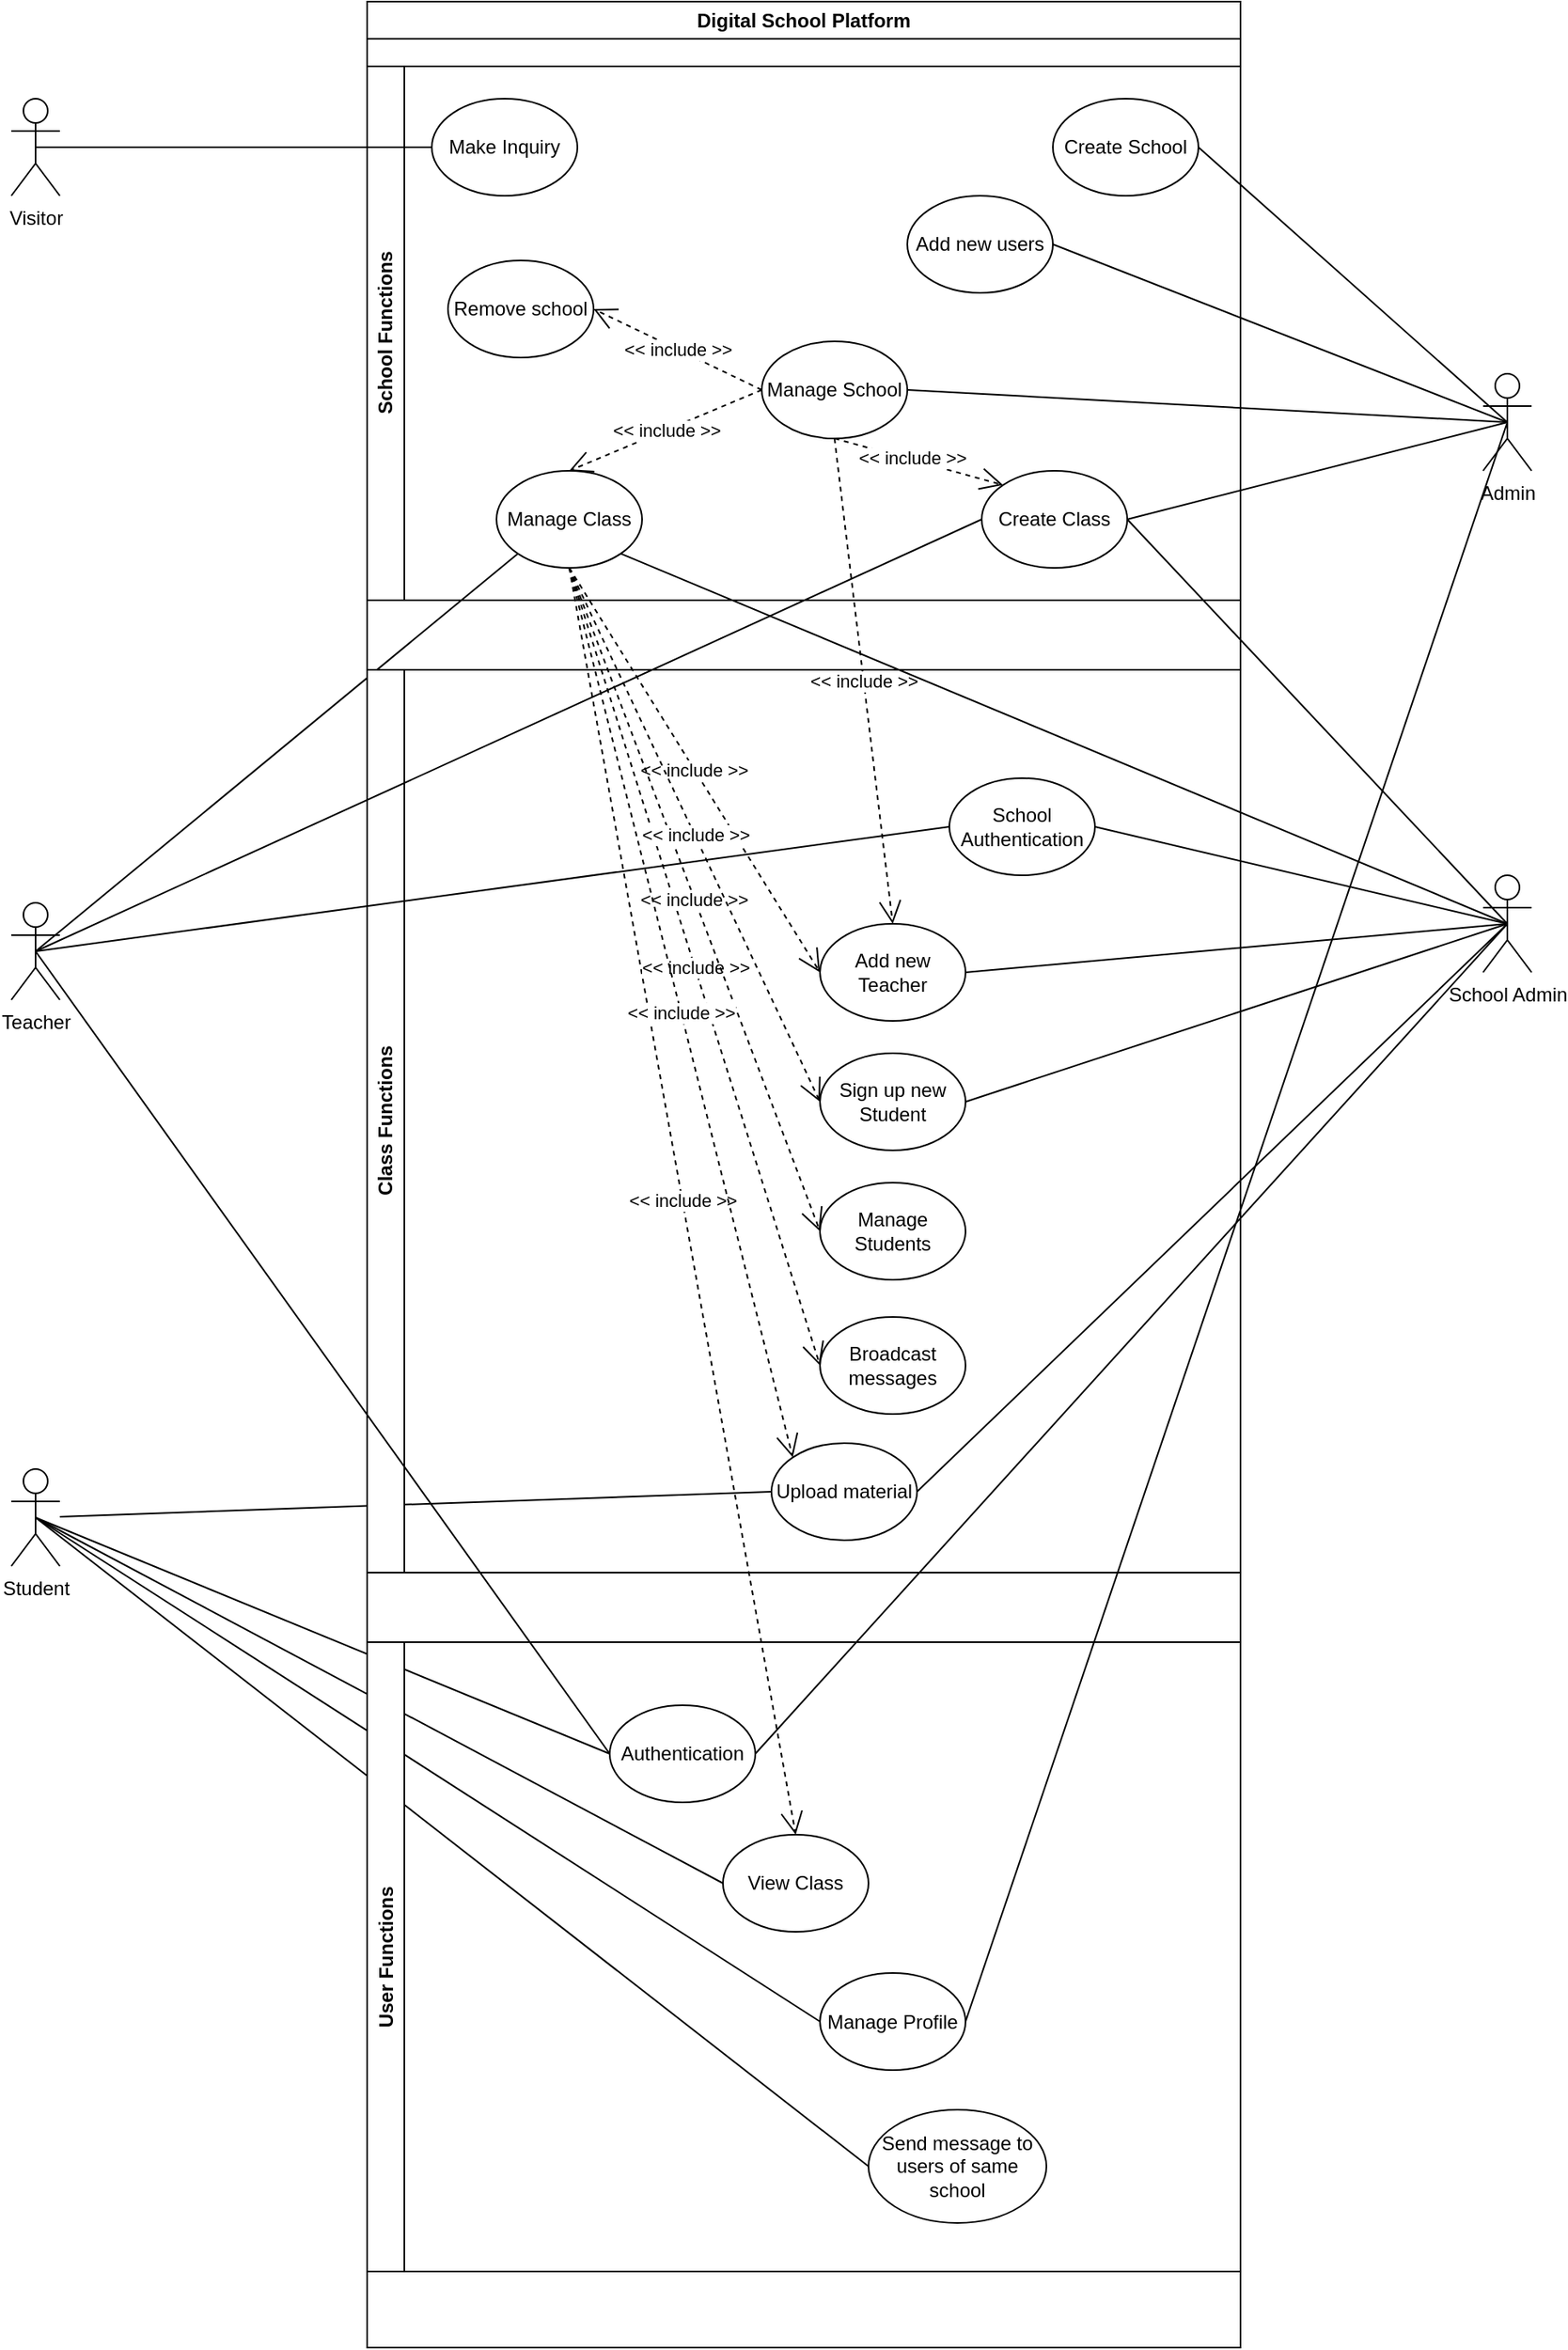 <mxfile version="22.1.7" type="github" pages="2">
  <diagram name="Level 1" id="56z3e2i1u05PQJuNnGye">
    <mxGraphModel dx="1696" dy="819" grid="1" gridSize="10" guides="1" tooltips="1" connect="1" arrows="1" fold="1" page="1" pageScale="1" pageWidth="827" pageHeight="1169" math="0" shadow="0">
      <root>
        <mxCell id="0" />
        <mxCell id="1" parent="0" />
        <mxCell id="XKTfuCK65he9GiqITnCT-13" value="" style="endArrow=none;html=1;rounded=0;exitX=0;exitY=1;exitDx=0;exitDy=0;entryX=0.5;entryY=0.5;entryDx=0;entryDy=0;entryPerimeter=0;fontStyle=1;" parent="1" source="XKTfuCK65he9GiqITnCT-9" target="_0icodKQgSt8zocZG-0z-7" edge="1">
          <mxGeometry width="50" height="50" relative="1" as="geometry">
            <mxPoint x="190" y="440" as="sourcePoint" />
            <mxPoint x="-455" y="463" as="targetPoint" />
          </mxGeometry>
        </mxCell>
        <mxCell id="uuZffBunbKt74AH5PHFx-19" value="" style="endArrow=none;html=1;rounded=0;exitX=0;exitY=0.5;exitDx=0;exitDy=0;" parent="1" source="_0icodKQgSt8zocZG-0z-39" target="uuZffBunbKt74AH5PHFx-5" edge="1">
          <mxGeometry width="50" height="50" relative="1" as="geometry">
            <mxPoint x="320" y="580" as="sourcePoint" />
            <mxPoint x="-300" y="1230" as="targetPoint" />
          </mxGeometry>
        </mxCell>
        <mxCell id="uuZffBunbKt74AH5PHFx-14" value="" style="endArrow=none;html=1;rounded=0;exitX=0;exitY=0.5;exitDx=0;exitDy=0;entryX=0.5;entryY=0.5;entryDx=0;entryDy=0;entryPerimeter=0;fontStyle=1" parent="1" source="_0icodKQgSt8zocZG-0z-4" target="uuZffBunbKt74AH5PHFx-5" edge="1">
          <mxGeometry width="50" height="50" relative="1" as="geometry">
            <mxPoint x="330" y="500" as="sourcePoint" />
            <mxPoint x="65" y="200" as="targetPoint" />
          </mxGeometry>
        </mxCell>
        <mxCell id="uuZffBunbKt74AH5PHFx-13" value="" style="endArrow=none;html=1;rounded=0;exitX=0;exitY=0.5;exitDx=0;exitDy=0;entryX=0.5;entryY=0.5;entryDx=0;entryDy=0;entryPerimeter=0;" parent="1" source="_0icodKQgSt8zocZG-0z-2" target="uuZffBunbKt74AH5PHFx-5" edge="1">
          <mxGeometry width="50" height="50" relative="1" as="geometry">
            <mxPoint x="320" y="490" as="sourcePoint" />
            <mxPoint x="90" y="180" as="targetPoint" />
          </mxGeometry>
        </mxCell>
        <mxCell id="uuZffBunbKt74AH5PHFx-12" value="" style="endArrow=none;html=1;rounded=0;exitX=0;exitY=0.5;exitDx=0;exitDy=0;entryX=0.5;entryY=0.5;entryDx=0;entryDy=0;entryPerimeter=0;" parent="1" source="_0icodKQgSt8zocZG-0z-3" target="uuZffBunbKt74AH5PHFx-5" edge="1">
          <mxGeometry width="50" height="50" relative="1" as="geometry">
            <mxPoint x="310" y="965" as="sourcePoint" />
            <mxPoint x="55" y="610" as="targetPoint" />
          </mxGeometry>
        </mxCell>
        <mxCell id="_0icodKQgSt8zocZG-0z-6" value="Admin" style="shape=umlActor;verticalLabelPosition=bottom;verticalAlign=top;html=1;outlineConnect=0;" parent="1" vertex="1">
          <mxGeometry x="590" y="300" width="30" height="60" as="geometry" />
        </mxCell>
        <mxCell id="_0icodKQgSt8zocZG-0z-7" value="Teacher" style="shape=umlActor;verticalLabelPosition=bottom;verticalAlign=top;html=1;outlineConnect=0;" parent="1" vertex="1">
          <mxGeometry x="-320" y="627" width="30" height="60" as="geometry" />
        </mxCell>
        <mxCell id="_0icodKQgSt8zocZG-0z-20" value="" style="endArrow=none;html=1;rounded=0;entryX=1;entryY=0.5;entryDx=0;entryDy=0;exitX=0.5;exitY=0.5;exitDx=0;exitDy=0;exitPerimeter=0;" parent="1" source="XKTfuCK65he9GiqITnCT-1" target="_0icodKQgSt8zocZG-0z-1" edge="1">
          <mxGeometry width="50" height="50" relative="1" as="geometry">
            <mxPoint x="190" y="340" as="sourcePoint" />
            <mxPoint x="240" y="290" as="targetPoint" />
          </mxGeometry>
        </mxCell>
        <mxCell id="_0icodKQgSt8zocZG-0z-22" value="" style="endArrow=none;html=1;rounded=0;exitX=0.5;exitY=0.5;exitDx=0;exitDy=0;exitPerimeter=0;entryX=1;entryY=0.5;entryDx=0;entryDy=0;" parent="1" source="_0icodKQgSt8zocZG-0z-6" target="_0icodKQgSt8zocZG-0z-3" edge="1">
          <mxGeometry width="50" height="50" relative="1" as="geometry">
            <mxPoint x="135" y="330" as="sourcePoint" />
            <mxPoint x="390" y="480" as="targetPoint" />
          </mxGeometry>
        </mxCell>
        <mxCell id="_0icodKQgSt8zocZG-0z-50" value="" style="endArrow=none;html=1;rounded=0;exitX=0.5;exitY=0.5;exitDx=0;exitDy=0;exitPerimeter=0;entryX=1;entryY=0.5;entryDx=0;entryDy=0;" parent="1" source="XKTfuCK65he9GiqITnCT-1" target="_0icodKQgSt8zocZG-0z-49" edge="1">
          <mxGeometry width="50" height="50" relative="1" as="geometry">
            <mxPoint x="75" y="320" as="sourcePoint" />
            <mxPoint x="320" y="320" as="targetPoint" />
          </mxGeometry>
        </mxCell>
        <mxCell id="_0icodKQgSt8zocZG-0z-52" value="" style="endArrow=none;html=1;rounded=0;exitX=0.5;exitY=0.5;exitDx=0;exitDy=0;exitPerimeter=0;entryX=1;entryY=0.5;entryDx=0;entryDy=0;" parent="1" source="_0icodKQgSt8zocZG-0z-6" target="_0icodKQgSt8zocZG-0z-51" edge="1">
          <mxGeometry width="50" height="50" relative="1" as="geometry">
            <mxPoint x="75" y="320" as="sourcePoint" />
            <mxPoint x="320" y="160" as="targetPoint" />
          </mxGeometry>
        </mxCell>
        <mxCell id="_0icodKQgSt8zocZG-0z-66" value="" style="endArrow=none;html=1;rounded=0;exitX=0;exitY=0.5;exitDx=0;exitDy=0;entryX=0.5;entryY=0.5;entryDx=0;entryDy=0;entryPerimeter=0;" parent="1" source="_0icodKQgSt8zocZG-0z-60" target="uuZffBunbKt74AH5PHFx-5" edge="1">
          <mxGeometry width="50" height="50" relative="1" as="geometry">
            <mxPoint x="410" y="800" as="sourcePoint" />
            <mxPoint x="-60" y="580" as="targetPoint" />
          </mxGeometry>
        </mxCell>
        <mxCell id="uuZffBunbKt74AH5PHFx-1" value="Digital School Platform" style="swimlane;whiteSpace=wrap;html=1;" parent="1" vertex="1">
          <mxGeometry x="-100" y="70" width="540" height="1450" as="geometry" />
        </mxCell>
        <mxCell id="XKTfuCK65he9GiqITnCT-14" value="School Functions" style="swimlane;horizontal=0;whiteSpace=wrap;html=1;startSize=23;" parent="uuZffBunbKt74AH5PHFx-1" vertex="1">
          <mxGeometry y="40" width="540" height="330" as="geometry" />
        </mxCell>
        <mxCell id="_0icodKQgSt8zocZG-0z-51" value="Create School" style="ellipse;whiteSpace=wrap;html=1;" parent="XKTfuCK65he9GiqITnCT-14" vertex="1">
          <mxGeometry x="424" y="20" width="90" height="60" as="geometry" />
        </mxCell>
        <mxCell id="XKTfuCK65he9GiqITnCT-2" value="Manage School" style="ellipse;whiteSpace=wrap;html=1;" parent="XKTfuCK65he9GiqITnCT-14" vertex="1">
          <mxGeometry x="244" y="170" width="90" height="60" as="geometry" />
        </mxCell>
        <mxCell id="XKTfuCK65he9GiqITnCT-20" value="Add new users" style="ellipse;whiteSpace=wrap;html=1;" parent="XKTfuCK65he9GiqITnCT-14" vertex="1">
          <mxGeometry x="334" y="80" width="90" height="60" as="geometry" />
        </mxCell>
        <mxCell id="XKTfuCK65he9GiqITnCT-39" value="Remove school" style="ellipse;whiteSpace=wrap;html=1;" parent="XKTfuCK65he9GiqITnCT-14" vertex="1">
          <mxGeometry x="50" y="120" width="90" height="60" as="geometry" />
        </mxCell>
        <mxCell id="XKTfuCK65he9GiqITnCT-40" value="&amp;lt;&amp;lt; include &amp;gt;&amp;gt;" style="endArrow=open;endSize=12;dashed=1;html=1;rounded=0;entryX=1;entryY=0.5;entryDx=0;entryDy=0;exitX=0;exitY=0.5;exitDx=0;exitDy=0;" parent="XKTfuCK65he9GiqITnCT-14" source="XKTfuCK65he9GiqITnCT-2" target="XKTfuCK65he9GiqITnCT-39" edge="1">
          <mxGeometry width="160" relative="1" as="geometry">
            <mxPoint x="275" y="250" as="sourcePoint" />
            <mxPoint x="367" y="656" as="targetPoint" />
          </mxGeometry>
        </mxCell>
        <mxCell id="_0icodKQgSt8zocZG-0z-24" value="Make Inquiry" style="ellipse;whiteSpace=wrap;html=1;" parent="XKTfuCK65he9GiqITnCT-14" vertex="1">
          <mxGeometry x="40" y="20" width="90" height="60" as="geometry" />
        </mxCell>
        <mxCell id="XKTfuCK65he9GiqITnCT-9" value="Manage Class" style="ellipse;whiteSpace=wrap;html=1;" parent="XKTfuCK65he9GiqITnCT-14" vertex="1">
          <mxGeometry x="80" y="250" width="90" height="60" as="geometry" />
        </mxCell>
        <mxCell id="XKTfuCK65he9GiqITnCT-32" value="&amp;lt;&amp;lt; include &amp;gt;&amp;gt;" style="endArrow=open;endSize=12;dashed=1;html=1;rounded=0;exitX=0;exitY=0.5;exitDx=0;exitDy=0;entryX=0.5;entryY=0;entryDx=0;entryDy=0;" parent="XKTfuCK65he9GiqITnCT-14" source="XKTfuCK65he9GiqITnCT-2" target="XKTfuCK65he9GiqITnCT-9" edge="1">
          <mxGeometry width="160" relative="1" as="geometry">
            <mxPoint x="450" y="210" as="sourcePoint" />
            <mxPoint x="187" y="579" as="targetPoint" />
          </mxGeometry>
        </mxCell>
        <mxCell id="_0icodKQgSt8zocZG-0z-45" value="Create Class" style="ellipse;whiteSpace=wrap;html=1;" parent="XKTfuCK65he9GiqITnCT-14" vertex="1">
          <mxGeometry x="380" y="250" width="90" height="60" as="geometry" />
        </mxCell>
        <mxCell id="XKTfuCK65he9GiqITnCT-31" value="&amp;lt;&amp;lt; include &amp;gt;&amp;gt;" style="endArrow=open;endSize=12;dashed=1;html=1;rounded=0;exitX=0.5;exitY=1;exitDx=0;exitDy=0;entryX=0;entryY=0;entryDx=0;entryDy=0;" parent="XKTfuCK65he9GiqITnCT-14" source="XKTfuCK65he9GiqITnCT-2" target="_0icodKQgSt8zocZG-0z-45" edge="1">
          <mxGeometry x="-0.087" y="1" width="160" relative="1" as="geometry">
            <mxPoint x="450" y="210" as="sourcePoint" />
            <mxPoint x="200" y="570" as="targetPoint" />
            <mxPoint as="offset" />
          </mxGeometry>
        </mxCell>
        <mxCell id="XKTfuCK65he9GiqITnCT-15" value="Class Functions" style="swimlane;horizontal=0;whiteSpace=wrap;html=1;" parent="uuZffBunbKt74AH5PHFx-1" vertex="1">
          <mxGeometry y="413" width="540" height="558" as="geometry" />
        </mxCell>
        <mxCell id="_0icodKQgSt8zocZG-0z-5" value="Manage Students" style="ellipse;whiteSpace=wrap;html=1;" parent="XKTfuCK65he9GiqITnCT-15" vertex="1">
          <mxGeometry x="280" y="317" width="90" height="60" as="geometry" />
        </mxCell>
        <mxCell id="_0icodKQgSt8zocZG-0z-37" value="Broadcast messages" style="ellipse;whiteSpace=wrap;html=1;" parent="XKTfuCK65he9GiqITnCT-15" vertex="1">
          <mxGeometry x="280" y="400" width="90" height="60" as="geometry" />
        </mxCell>
        <mxCell id="_0icodKQgSt8zocZG-0z-1" value="Sign up new Student" style="ellipse;whiteSpace=wrap;html=1;" parent="XKTfuCK65he9GiqITnCT-15" vertex="1">
          <mxGeometry x="280" y="237" width="90" height="60" as="geometry" />
        </mxCell>
        <mxCell id="_0icodKQgSt8zocZG-0z-49" value="Add new Teacher" style="ellipse;whiteSpace=wrap;html=1;" parent="XKTfuCK65he9GiqITnCT-15" vertex="1">
          <mxGeometry x="280" y="157" width="90" height="60" as="geometry" />
        </mxCell>
        <mxCell id="_0icodKQgSt8zocZG-0z-39" value="Upload material" style="ellipse;whiteSpace=wrap;html=1;" parent="XKTfuCK65he9GiqITnCT-15" vertex="1">
          <mxGeometry x="250" y="478" width="90" height="60" as="geometry" />
        </mxCell>
        <mxCell id="XKTfuCK65he9GiqITnCT-7" value="School Authentication" style="ellipse;whiteSpace=wrap;html=1;" parent="XKTfuCK65he9GiqITnCT-15" vertex="1">
          <mxGeometry x="360" y="67" width="90" height="60" as="geometry" />
        </mxCell>
        <mxCell id="XKTfuCK65he9GiqITnCT-16" value="User Functions" style="swimlane;horizontal=0;whiteSpace=wrap;html=1;" parent="uuZffBunbKt74AH5PHFx-1" vertex="1">
          <mxGeometry y="1014" width="540" height="389" as="geometry" />
        </mxCell>
        <mxCell id="_0icodKQgSt8zocZG-0z-4" value="View Class" style="ellipse;whiteSpace=wrap;html=1;" parent="XKTfuCK65he9GiqITnCT-16" vertex="1">
          <mxGeometry x="220" y="119" width="90" height="60" as="geometry" />
        </mxCell>
        <mxCell id="_0icodKQgSt8zocZG-0z-2" value="Authentication" style="ellipse;whiteSpace=wrap;html=1;" parent="XKTfuCK65he9GiqITnCT-16" vertex="1">
          <mxGeometry x="150" y="39" width="90" height="60" as="geometry" />
        </mxCell>
        <mxCell id="_0icodKQgSt8zocZG-0z-3" value="Manage Profile" style="ellipse;whiteSpace=wrap;html=1;" parent="XKTfuCK65he9GiqITnCT-16" vertex="1">
          <mxGeometry x="280" y="204.5" width="90" height="60" as="geometry" />
        </mxCell>
        <mxCell id="_0icodKQgSt8zocZG-0z-60" value="Send message to users of same school" style="ellipse;whiteSpace=wrap;html=1;" parent="XKTfuCK65he9GiqITnCT-16" vertex="1">
          <mxGeometry x="310" y="289" width="110" height="70" as="geometry" />
        </mxCell>
        <mxCell id="XKTfuCK65he9GiqITnCT-27" value="&amp;lt;&amp;lt; include &amp;gt;&amp;gt;" style="endArrow=open;endSize=12;dashed=1;html=1;rounded=0;exitX=0.5;exitY=1;exitDx=0;exitDy=0;entryX=0.5;entryY=0;entryDx=0;entryDy=0;" parent="uuZffBunbKt74AH5PHFx-1" source="XKTfuCK65he9GiqITnCT-2" target="_0icodKQgSt8zocZG-0z-49" edge="1">
          <mxGeometry width="160" relative="1" as="geometry">
            <mxPoint x="160" y="230" as="sourcePoint" />
            <mxPoint x="320" y="230" as="targetPoint" />
          </mxGeometry>
        </mxCell>
        <mxCell id="XKTfuCK65he9GiqITnCT-43" value="&amp;lt;&amp;lt; include &amp;gt;&amp;gt;" style="endArrow=open;endSize=12;dashed=1;html=1;rounded=0;entryX=0.5;entryY=0;entryDx=0;entryDy=0;exitX=0.5;exitY=1;exitDx=0;exitDy=0;" parent="uuZffBunbKt74AH5PHFx-1" source="XKTfuCK65he9GiqITnCT-9" target="_0icodKQgSt8zocZG-0z-4" edge="1">
          <mxGeometry width="160" relative="1" as="geometry">
            <mxPoint x="125" y="570" as="sourcePoint" />
            <mxPoint x="290" y="947" as="targetPoint" />
          </mxGeometry>
        </mxCell>
        <mxCell id="XKTfuCK65he9GiqITnCT-33" value="&amp;lt;&amp;lt; include &amp;gt;&amp;gt;" style="endArrow=open;endSize=12;dashed=1;html=1;rounded=0;exitX=0.5;exitY=1;exitDx=0;exitDy=0;entryX=0;entryY=0.5;entryDx=0;entryDy=0;" parent="uuZffBunbKt74AH5PHFx-1" source="XKTfuCK65he9GiqITnCT-9" target="_0icodKQgSt8zocZG-0z-49" edge="1">
          <mxGeometry width="160" relative="1" as="geometry">
            <mxPoint x="450" y="251" as="sourcePoint" />
            <mxPoint x="307" y="620" as="targetPoint" />
          </mxGeometry>
        </mxCell>
        <mxCell id="XKTfuCK65he9GiqITnCT-36" value="&amp;lt;&amp;lt; include &amp;gt;&amp;gt;" style="endArrow=open;endSize=12;dashed=1;html=1;rounded=0;exitX=0.5;exitY=1;exitDx=0;exitDy=0;entryX=0;entryY=0.5;entryDx=0;entryDy=0;" parent="uuZffBunbKt74AH5PHFx-1" source="XKTfuCK65he9GiqITnCT-9" target="_0icodKQgSt8zocZG-0z-37" edge="1">
          <mxGeometry width="160" relative="1" as="geometry">
            <mxPoint x="155" y="621" as="sourcePoint" />
            <mxPoint x="290" y="781" as="targetPoint" />
          </mxGeometry>
        </mxCell>
        <mxCell id="XKTfuCK65he9GiqITnCT-35" value="&amp;lt;&amp;lt; include &amp;gt;&amp;gt;" style="endArrow=open;endSize=12;dashed=1;html=1;rounded=0;exitX=0.5;exitY=1;exitDx=0;exitDy=0;entryX=0;entryY=0.5;entryDx=0;entryDy=0;" parent="uuZffBunbKt74AH5PHFx-1" source="XKTfuCK65he9GiqITnCT-9" target="_0icodKQgSt8zocZG-0z-5" edge="1">
          <mxGeometry width="160" relative="1" as="geometry">
            <mxPoint x="145" y="611" as="sourcePoint" />
            <mxPoint x="290" y="701" as="targetPoint" />
          </mxGeometry>
        </mxCell>
        <mxCell id="XKTfuCK65he9GiqITnCT-34" value="&amp;lt;&amp;lt; include &amp;gt;&amp;gt;" style="endArrow=open;endSize=12;dashed=1;html=1;rounded=0;exitX=0.5;exitY=1;exitDx=0;exitDy=0;entryX=0;entryY=0.5;entryDx=0;entryDy=0;" parent="uuZffBunbKt74AH5PHFx-1" source="XKTfuCK65he9GiqITnCT-9" target="_0icodKQgSt8zocZG-0z-1" edge="1">
          <mxGeometry width="160" relative="1" as="geometry">
            <mxPoint x="135" y="601" as="sourcePoint" />
            <mxPoint x="230" y="641" as="targetPoint" />
          </mxGeometry>
        </mxCell>
        <mxCell id="XKTfuCK65he9GiqITnCT-41" value="&amp;lt;&amp;lt; include &amp;gt;&amp;gt;" style="endArrow=open;endSize=12;dashed=1;html=1;rounded=0;exitX=0.5;exitY=1;exitDx=0;exitDy=0;entryX=0;entryY=0;entryDx=0;entryDy=0;" parent="uuZffBunbKt74AH5PHFx-1" source="XKTfuCK65he9GiqITnCT-9" target="_0icodKQgSt8zocZG-0z-39" edge="1">
          <mxGeometry width="160" relative="1" as="geometry">
            <mxPoint x="135" y="601" as="sourcePoint" />
            <mxPoint x="290" y="853" as="targetPoint" />
          </mxGeometry>
        </mxCell>
        <mxCell id="uuZffBunbKt74AH5PHFx-5" value="Student" style="shape=umlActor;verticalLabelPosition=bottom;verticalAlign=top;html=1;outlineConnect=0;" parent="1" vertex="1">
          <mxGeometry x="-320" y="977" width="30" height="60" as="geometry" />
        </mxCell>
        <mxCell id="XKTfuCK65he9GiqITnCT-1" value="School Admin" style="shape=umlActor;verticalLabelPosition=bottom;verticalAlign=top;html=1;outlineConnect=0;" parent="1" vertex="1">
          <mxGeometry x="590" y="610" width="30" height="60" as="geometry" />
        </mxCell>
        <mxCell id="XKTfuCK65he9GiqITnCT-3" value="" style="endArrow=none;html=1;rounded=0;exitX=0.5;exitY=0.5;exitDx=0;exitDy=0;exitPerimeter=0;entryX=1;entryY=0.5;entryDx=0;entryDy=0;" parent="1" source="_0icodKQgSt8zocZG-0z-6" target="XKTfuCK65he9GiqITnCT-2" edge="1">
          <mxGeometry width="50" height="50" relative="1" as="geometry">
            <mxPoint x="775" y="600" as="sourcePoint" />
            <mxPoint x="356" y="420" as="targetPoint" />
          </mxGeometry>
        </mxCell>
        <mxCell id="XKTfuCK65he9GiqITnCT-6" value="" style="endArrow=none;html=1;rounded=0;entryX=1;entryY=0.5;entryDx=0;entryDy=0;exitX=0.5;exitY=0.5;exitDx=0;exitDy=0;exitPerimeter=0;" parent="1" source="XKTfuCK65he9GiqITnCT-1" target="_0icodKQgSt8zocZG-0z-39" edge="1">
          <mxGeometry width="50" height="50" relative="1" as="geometry">
            <mxPoint x="775" y="280" as="sourcePoint" />
            <mxPoint x="276" y="580" as="targetPoint" />
          </mxGeometry>
        </mxCell>
        <mxCell id="XKTfuCK65he9GiqITnCT-8" value="" style="endArrow=none;html=1;rounded=0;exitX=0.5;exitY=0.5;exitDx=0;exitDy=0;exitPerimeter=0;entryX=1;entryY=0.5;entryDx=0;entryDy=0;" parent="1" source="XKTfuCK65he9GiqITnCT-1" target="XKTfuCK65he9GiqITnCT-7" edge="1">
          <mxGeometry width="50" height="50" relative="1" as="geometry">
            <mxPoint x="775" y="280" as="sourcePoint" />
            <mxPoint x="276" y="410" as="targetPoint" />
          </mxGeometry>
        </mxCell>
        <mxCell id="XKTfuCK65he9GiqITnCT-10" value="" style="endArrow=none;html=1;rounded=0;entryX=1;entryY=0.5;entryDx=0;entryDy=0;exitX=0.5;exitY=0.5;exitDx=0;exitDy=0;exitPerimeter=0;" parent="1" source="XKTfuCK65he9GiqITnCT-1" target="_0icodKQgSt8zocZG-0z-45" edge="1">
          <mxGeometry width="50" height="50" relative="1" as="geometry">
            <mxPoint x="775" y="280" as="sourcePoint" />
            <mxPoint x="280" y="440" as="targetPoint" />
          </mxGeometry>
        </mxCell>
        <mxCell id="XKTfuCK65he9GiqITnCT-21" value="" style="endArrow=none;html=1;rounded=0;exitX=0.5;exitY=0.5;exitDx=0;exitDy=0;exitPerimeter=0;entryX=1;entryY=0.5;entryDx=0;entryDy=0;" parent="1" source="_0icodKQgSt8zocZG-0z-6" target="XKTfuCK65he9GiqITnCT-20" edge="1">
          <mxGeometry width="50" height="50" relative="1" as="geometry">
            <mxPoint x="775" y="220" as="sourcePoint" />
            <mxPoint x="440" y="320" as="targetPoint" />
          </mxGeometry>
        </mxCell>
        <mxCell id="XKTfuCK65he9GiqITnCT-26" value="" style="endArrow=none;html=1;rounded=0;entryX=1;entryY=1;entryDx=0;entryDy=0;exitX=0.5;exitY=0.5;exitDx=0;exitDy=0;exitPerimeter=0;" parent="1" source="XKTfuCK65he9GiqITnCT-1" target="XKTfuCK65he9GiqITnCT-9" edge="1">
          <mxGeometry width="50" height="50" relative="1" as="geometry">
            <mxPoint x="750" y="720" as="sourcePoint" />
            <mxPoint x="290" y="680" as="targetPoint" />
          </mxGeometry>
        </mxCell>
        <mxCell id="XKTfuCK65he9GiqITnCT-42" value="" style="endArrow=none;html=1;rounded=0;exitX=0;exitY=0.5;exitDx=0;exitDy=0;entryX=0.5;entryY=0.5;entryDx=0;entryDy=0;entryPerimeter=0;fontStyle=1;" parent="1" source="XKTfuCK65he9GiqITnCT-7" target="_0icodKQgSt8zocZG-0z-7" edge="1">
          <mxGeometry width="50" height="50" relative="1" as="geometry">
            <mxPoint x="-20" y="610" as="sourcePoint" />
            <mxPoint x="-295" y="610" as="targetPoint" />
          </mxGeometry>
        </mxCell>
        <mxCell id="XKTfuCK65he9GiqITnCT-44" value="" style="endArrow=none;html=1;rounded=0;exitX=0;exitY=0.5;exitDx=0;exitDy=0;entryX=0.5;entryY=0.5;entryDx=0;entryDy=0;entryPerimeter=0;fontStyle=1;" parent="1" source="_0icodKQgSt8zocZG-0z-2" target="_0icodKQgSt8zocZG-0z-7" edge="1">
          <mxGeometry width="50" height="50" relative="1" as="geometry">
            <mxPoint x="270" y="667" as="sourcePoint" />
            <mxPoint x="-295" y="667" as="targetPoint" />
          </mxGeometry>
        </mxCell>
        <mxCell id="XKTfuCK65he9GiqITnCT-45" value="" style="endArrow=none;html=1;rounded=0;entryX=1;entryY=0.5;entryDx=0;entryDy=0;exitX=0.5;exitY=0.5;exitDx=0;exitDy=0;exitPerimeter=0;" parent="1" source="XKTfuCK65he9GiqITnCT-1" target="_0icodKQgSt8zocZG-0z-2" edge="1">
          <mxGeometry width="50" height="50" relative="1" as="geometry">
            <mxPoint x="775" y="640" as="sourcePoint" />
            <mxPoint x="280" y="1017" as="targetPoint" />
          </mxGeometry>
        </mxCell>
        <mxCell id="_0icodKQgSt8zocZG-0z-11" value="Visitor" style="shape=umlActor;verticalLabelPosition=bottom;verticalAlign=top;html=1;outlineConnect=0;" parent="1" vertex="1">
          <mxGeometry x="-320" y="130" width="30" height="60" as="geometry" />
        </mxCell>
        <mxCell id="_0icodKQgSt8zocZG-0z-26" value="" style="endArrow=none;html=1;rounded=0;entryX=0.5;entryY=0.5;entryDx=0;entryDy=0;entryPerimeter=0;exitX=0;exitY=0.5;exitDx=0;exitDy=0;" parent="1" source="_0icodKQgSt8zocZG-0z-24" target="_0icodKQgSt8zocZG-0z-11" edge="1">
          <mxGeometry width="50" height="50" relative="1" as="geometry">
            <mxPoint x="-50" y="320" as="sourcePoint" />
            <mxPoint x="350" y="-960" as="targetPoint" />
          </mxGeometry>
        </mxCell>
        <mxCell id="XKTfuCK65he9GiqITnCT-49" value="" style="endArrow=none;html=1;rounded=0;exitX=0;exitY=0.5;exitDx=0;exitDy=0;entryX=0.5;entryY=0.5;entryDx=0;entryDy=0;entryPerimeter=0;fontStyle=1;" parent="1" source="_0icodKQgSt8zocZG-0z-45" target="_0icodKQgSt8zocZG-0z-7" edge="1">
          <mxGeometry width="50" height="50" relative="1" as="geometry">
            <mxPoint x="-40" y="370" as="sourcePoint" />
            <mxPoint x="-295" y="667" as="targetPoint" />
          </mxGeometry>
        </mxCell>
        <mxCell id="XKTfuCK65he9GiqITnCT-50" value="" style="endArrow=none;html=1;rounded=0;exitX=0.5;exitY=0.5;exitDx=0;exitDy=0;exitPerimeter=0;entryX=1;entryY=0.5;entryDx=0;entryDy=0;" parent="1" source="_0icodKQgSt8zocZG-0z-6" target="_0icodKQgSt8zocZG-0z-45" edge="1">
          <mxGeometry width="50" height="50" relative="1" as="geometry">
            <mxPoint x="615" y="340" as="sourcePoint" />
            <mxPoint x="424" y="170" as="targetPoint" />
          </mxGeometry>
        </mxCell>
      </root>
    </mxGraphModel>
  </diagram>
  <diagram id="CBDTyfEL8phhLrRvM7UD" name="Page-2">
    <mxGraphModel dx="1840" dy="955" grid="1" gridSize="10" guides="1" tooltips="1" connect="1" arrows="1" fold="1" page="1" pageScale="1" pageWidth="827" pageHeight="1169" math="0" shadow="0">
      <root>
        <mxCell id="0" />
        <mxCell id="1" parent="0" />
        <mxCell id="OZw_Fmp-zLQBNfYllk_t-1" value="" style="endArrow=none;html=1;rounded=0;exitX=0;exitY=1;exitDx=0;exitDy=0;entryX=0.5;entryY=0.5;entryDx=0;entryDy=0;entryPerimeter=0;fontStyle=1;" edge="1" parent="1" source="OZw_Fmp-zLQBNfYllk_t-21" target="OZw_Fmp-zLQBNfYllk_t-7">
          <mxGeometry width="50" height="50" relative="1" as="geometry">
            <mxPoint x="190" y="440" as="sourcePoint" />
            <mxPoint x="-455" y="463" as="targetPoint" />
          </mxGeometry>
        </mxCell>
        <mxCell id="OZw_Fmp-zLQBNfYllk_t-2" value="" style="endArrow=none;html=1;rounded=0;exitX=0;exitY=0.5;exitDx=0;exitDy=0;" edge="1" parent="1" source="OZw_Fmp-zLQBNfYllk_t-30" target="OZw_Fmp-zLQBNfYllk_t-44">
          <mxGeometry width="50" height="50" relative="1" as="geometry">
            <mxPoint x="320" y="580" as="sourcePoint" />
            <mxPoint x="-300" y="1230" as="targetPoint" />
          </mxGeometry>
        </mxCell>
        <mxCell id="OZw_Fmp-zLQBNfYllk_t-3" value="" style="endArrow=none;html=1;rounded=0;exitX=0;exitY=0.5;exitDx=0;exitDy=0;entryX=0.5;entryY=0.5;entryDx=0;entryDy=0;entryPerimeter=0;fontStyle=1" edge="1" parent="1" source="OZw_Fmp-zLQBNfYllk_t-33" target="OZw_Fmp-zLQBNfYllk_t-44">
          <mxGeometry width="50" height="50" relative="1" as="geometry">
            <mxPoint x="330" y="500" as="sourcePoint" />
            <mxPoint x="65" y="200" as="targetPoint" />
          </mxGeometry>
        </mxCell>
        <mxCell id="OZw_Fmp-zLQBNfYllk_t-4" value="" style="endArrow=none;html=1;rounded=0;exitX=0;exitY=0.5;exitDx=0;exitDy=0;entryX=0.5;entryY=0.5;entryDx=0;entryDy=0;entryPerimeter=0;" edge="1" parent="1" source="OZw_Fmp-zLQBNfYllk_t-34" target="OZw_Fmp-zLQBNfYllk_t-44">
          <mxGeometry width="50" height="50" relative="1" as="geometry">
            <mxPoint x="320" y="490" as="sourcePoint" />
            <mxPoint x="90" y="180" as="targetPoint" />
          </mxGeometry>
        </mxCell>
        <mxCell id="OZw_Fmp-zLQBNfYllk_t-5" value="" style="endArrow=none;html=1;rounded=0;exitX=0;exitY=0.5;exitDx=0;exitDy=0;entryX=0.5;entryY=0.5;entryDx=0;entryDy=0;entryPerimeter=0;" edge="1" parent="1" source="OZw_Fmp-zLQBNfYllk_t-35" target="OZw_Fmp-zLQBNfYllk_t-44">
          <mxGeometry width="50" height="50" relative="1" as="geometry">
            <mxPoint x="310" y="965" as="sourcePoint" />
            <mxPoint x="55" y="610" as="targetPoint" />
          </mxGeometry>
        </mxCell>
        <mxCell id="OZw_Fmp-zLQBNfYllk_t-6" value="Admin" style="shape=umlActor;verticalLabelPosition=bottom;verticalAlign=top;html=1;outlineConnect=0;" vertex="1" parent="1">
          <mxGeometry x="590" y="300" width="30" height="60" as="geometry" />
        </mxCell>
        <mxCell id="OZw_Fmp-zLQBNfYllk_t-7" value="Teacher" style="shape=umlActor;verticalLabelPosition=bottom;verticalAlign=top;html=1;outlineConnect=0;" vertex="1" parent="1">
          <mxGeometry x="-320" y="627" width="30" height="60" as="geometry" />
        </mxCell>
        <mxCell id="OZw_Fmp-zLQBNfYllk_t-8" value="" style="endArrow=none;html=1;rounded=0;entryX=1;entryY=0.5;entryDx=0;entryDy=0;exitX=0.5;exitY=0.5;exitDx=0;exitDy=0;exitPerimeter=0;" edge="1" parent="1" source="OZw_Fmp-zLQBNfYllk_t-45" target="OZw_Fmp-zLQBNfYllk_t-28">
          <mxGeometry width="50" height="50" relative="1" as="geometry">
            <mxPoint x="190" y="340" as="sourcePoint" />
            <mxPoint x="240" y="290" as="targetPoint" />
          </mxGeometry>
        </mxCell>
        <mxCell id="OZw_Fmp-zLQBNfYllk_t-9" value="" style="endArrow=none;html=1;rounded=0;exitX=0.5;exitY=0.5;exitDx=0;exitDy=0;exitPerimeter=0;entryX=1;entryY=0.5;entryDx=0;entryDy=0;" edge="1" parent="1" source="OZw_Fmp-zLQBNfYllk_t-6" target="OZw_Fmp-zLQBNfYllk_t-35">
          <mxGeometry width="50" height="50" relative="1" as="geometry">
            <mxPoint x="135" y="330" as="sourcePoint" />
            <mxPoint x="390" y="480" as="targetPoint" />
          </mxGeometry>
        </mxCell>
        <mxCell id="OZw_Fmp-zLQBNfYllk_t-10" value="" style="endArrow=none;html=1;rounded=0;exitX=0.5;exitY=0.5;exitDx=0;exitDy=0;exitPerimeter=0;entryX=1;entryY=0.5;entryDx=0;entryDy=0;" edge="1" parent="1" source="OZw_Fmp-zLQBNfYllk_t-45" target="OZw_Fmp-zLQBNfYllk_t-29">
          <mxGeometry width="50" height="50" relative="1" as="geometry">
            <mxPoint x="75" y="320" as="sourcePoint" />
            <mxPoint x="320" y="320" as="targetPoint" />
          </mxGeometry>
        </mxCell>
        <mxCell id="OZw_Fmp-zLQBNfYllk_t-11" value="" style="endArrow=none;html=1;rounded=0;exitX=0.5;exitY=0.5;exitDx=0;exitDy=0;exitPerimeter=0;entryX=1;entryY=0.5;entryDx=0;entryDy=0;" edge="1" parent="1" source="OZw_Fmp-zLQBNfYllk_t-6" target="OZw_Fmp-zLQBNfYllk_t-15">
          <mxGeometry width="50" height="50" relative="1" as="geometry">
            <mxPoint x="75" y="320" as="sourcePoint" />
            <mxPoint x="320" y="160" as="targetPoint" />
          </mxGeometry>
        </mxCell>
        <mxCell id="OZw_Fmp-zLQBNfYllk_t-13" value="Digital School Platform" style="swimlane;whiteSpace=wrap;html=1;" vertex="1" parent="1">
          <mxGeometry x="-100" y="70" width="540" height="1330" as="geometry" />
        </mxCell>
        <mxCell id="OZw_Fmp-zLQBNfYllk_t-14" value="School Functions" style="swimlane;horizontal=0;whiteSpace=wrap;html=1;startSize=23;" vertex="1" parent="OZw_Fmp-zLQBNfYllk_t-13">
          <mxGeometry y="40" width="540" height="330" as="geometry" />
        </mxCell>
        <mxCell id="OZw_Fmp-zLQBNfYllk_t-15" value="Create School" style="ellipse;whiteSpace=wrap;html=1;" vertex="1" parent="OZw_Fmp-zLQBNfYllk_t-14">
          <mxGeometry x="424" y="20" width="90" height="60" as="geometry" />
        </mxCell>
        <mxCell id="OZw_Fmp-zLQBNfYllk_t-16" value="Manage School" style="ellipse;whiteSpace=wrap;html=1;" vertex="1" parent="OZw_Fmp-zLQBNfYllk_t-14">
          <mxGeometry x="244" y="170" width="90" height="60" as="geometry" />
        </mxCell>
        <mxCell id="OZw_Fmp-zLQBNfYllk_t-17" value="Add new users" style="ellipse;whiteSpace=wrap;html=1;" vertex="1" parent="OZw_Fmp-zLQBNfYllk_t-14">
          <mxGeometry x="334" y="80" width="90" height="60" as="geometry" />
        </mxCell>
        <mxCell id="OZw_Fmp-zLQBNfYllk_t-18" value="Remove school" style="ellipse;whiteSpace=wrap;html=1;" vertex="1" parent="OZw_Fmp-zLQBNfYllk_t-14">
          <mxGeometry x="50" y="120" width="90" height="60" as="geometry" />
        </mxCell>
        <mxCell id="OZw_Fmp-zLQBNfYllk_t-19" value="&amp;lt;&amp;lt; include &amp;gt;&amp;gt;" style="endArrow=open;endSize=12;dashed=1;html=1;rounded=0;entryX=1;entryY=0.5;entryDx=0;entryDy=0;exitX=0;exitY=0.5;exitDx=0;exitDy=0;" edge="1" parent="OZw_Fmp-zLQBNfYllk_t-14" source="OZw_Fmp-zLQBNfYllk_t-16" target="OZw_Fmp-zLQBNfYllk_t-18">
          <mxGeometry width="160" relative="1" as="geometry">
            <mxPoint x="275" y="250" as="sourcePoint" />
            <mxPoint x="367" y="656" as="targetPoint" />
          </mxGeometry>
        </mxCell>
        <mxCell id="OZw_Fmp-zLQBNfYllk_t-20" value="Make Inquiry" style="ellipse;whiteSpace=wrap;html=1;" vertex="1" parent="OZw_Fmp-zLQBNfYllk_t-14">
          <mxGeometry x="40" y="20" width="90" height="60" as="geometry" />
        </mxCell>
        <mxCell id="OZw_Fmp-zLQBNfYllk_t-21" value="Manage Class" style="ellipse;whiteSpace=wrap;html=1;" vertex="1" parent="OZw_Fmp-zLQBNfYllk_t-14">
          <mxGeometry x="80" y="250" width="90" height="60" as="geometry" />
        </mxCell>
        <mxCell id="OZw_Fmp-zLQBNfYllk_t-22" value="&amp;lt;&amp;lt; include &amp;gt;&amp;gt;" style="endArrow=open;endSize=12;dashed=1;html=1;rounded=0;exitX=0;exitY=0.5;exitDx=0;exitDy=0;entryX=0.5;entryY=0;entryDx=0;entryDy=0;" edge="1" parent="OZw_Fmp-zLQBNfYllk_t-14" source="OZw_Fmp-zLQBNfYllk_t-16" target="OZw_Fmp-zLQBNfYllk_t-21">
          <mxGeometry width="160" relative="1" as="geometry">
            <mxPoint x="450" y="210" as="sourcePoint" />
            <mxPoint x="187" y="579" as="targetPoint" />
          </mxGeometry>
        </mxCell>
        <mxCell id="OZw_Fmp-zLQBNfYllk_t-23" value="Create Class" style="ellipse;whiteSpace=wrap;html=1;" vertex="1" parent="OZw_Fmp-zLQBNfYllk_t-14">
          <mxGeometry x="380" y="250" width="90" height="60" as="geometry" />
        </mxCell>
        <mxCell id="OZw_Fmp-zLQBNfYllk_t-24" value="&amp;lt;&amp;lt; include &amp;gt;&amp;gt;" style="endArrow=open;endSize=12;dashed=1;html=1;rounded=0;exitX=0.5;exitY=1;exitDx=0;exitDy=0;entryX=0;entryY=0;entryDx=0;entryDy=0;" edge="1" parent="OZw_Fmp-zLQBNfYllk_t-14" source="OZw_Fmp-zLQBNfYllk_t-16" target="OZw_Fmp-zLQBNfYllk_t-23">
          <mxGeometry x="-0.087" y="1" width="160" relative="1" as="geometry">
            <mxPoint x="450" y="210" as="sourcePoint" />
            <mxPoint x="200" y="570" as="targetPoint" />
            <mxPoint as="offset" />
          </mxGeometry>
        </mxCell>
        <mxCell id="OZw_Fmp-zLQBNfYllk_t-25" value="Class Functions" style="swimlane;horizontal=0;whiteSpace=wrap;html=1;" vertex="1" parent="OZw_Fmp-zLQBNfYllk_t-13">
          <mxGeometry y="413" width="540" height="558" as="geometry" />
        </mxCell>
        <mxCell id="OZw_Fmp-zLQBNfYllk_t-26" value="Manage Students" style="ellipse;whiteSpace=wrap;html=1;" vertex="1" parent="OZw_Fmp-zLQBNfYllk_t-25">
          <mxGeometry x="280" y="317" width="90" height="60" as="geometry" />
        </mxCell>
        <mxCell id="OZw_Fmp-zLQBNfYllk_t-27" value="Broadcast messages" style="ellipse;whiteSpace=wrap;html=1;" vertex="1" parent="OZw_Fmp-zLQBNfYllk_t-25">
          <mxGeometry x="280" y="400" width="90" height="60" as="geometry" />
        </mxCell>
        <mxCell id="OZw_Fmp-zLQBNfYllk_t-28" value="Sign up new Student" style="ellipse;whiteSpace=wrap;html=1;" vertex="1" parent="OZw_Fmp-zLQBNfYllk_t-25">
          <mxGeometry x="280" y="237" width="90" height="60" as="geometry" />
        </mxCell>
        <mxCell id="OZw_Fmp-zLQBNfYllk_t-29" value="Add new Teacher" style="ellipse;whiteSpace=wrap;html=1;" vertex="1" parent="OZw_Fmp-zLQBNfYllk_t-25">
          <mxGeometry x="280" y="157" width="90" height="60" as="geometry" />
        </mxCell>
        <mxCell id="OZw_Fmp-zLQBNfYllk_t-30" value="Upload material" style="ellipse;whiteSpace=wrap;html=1;" vertex="1" parent="OZw_Fmp-zLQBNfYllk_t-25">
          <mxGeometry x="250" y="478" width="90" height="60" as="geometry" />
        </mxCell>
        <mxCell id="OZw_Fmp-zLQBNfYllk_t-31" value="School Authentication" style="ellipse;whiteSpace=wrap;html=1;" vertex="1" parent="OZw_Fmp-zLQBNfYllk_t-25">
          <mxGeometry x="360" y="67" width="90" height="60" as="geometry" />
        </mxCell>
        <mxCell id="OZw_Fmp-zLQBNfYllk_t-32" value="User Functions" style="swimlane;horizontal=0;whiteSpace=wrap;html=1;" vertex="1" parent="OZw_Fmp-zLQBNfYllk_t-13">
          <mxGeometry y="1014" width="540" height="286" as="geometry" />
        </mxCell>
        <mxCell id="OZw_Fmp-zLQBNfYllk_t-33" value="View Class" style="ellipse;whiteSpace=wrap;html=1;" vertex="1" parent="OZw_Fmp-zLQBNfYllk_t-32">
          <mxGeometry x="220" y="119" width="90" height="60" as="geometry" />
        </mxCell>
        <mxCell id="OZw_Fmp-zLQBNfYllk_t-34" value="Authentication" style="ellipse;whiteSpace=wrap;html=1;" vertex="1" parent="OZw_Fmp-zLQBNfYllk_t-32">
          <mxGeometry x="150" y="39" width="90" height="60" as="geometry" />
        </mxCell>
        <mxCell id="OZw_Fmp-zLQBNfYllk_t-35" value="Manage Profile" style="ellipse;whiteSpace=wrap;html=1;" vertex="1" parent="OZw_Fmp-zLQBNfYllk_t-32">
          <mxGeometry x="280" y="204.5" width="90" height="60" as="geometry" />
        </mxCell>
        <mxCell id="OZw_Fmp-zLQBNfYllk_t-37" value="&amp;lt;&amp;lt; include &amp;gt;&amp;gt;" style="endArrow=open;endSize=12;dashed=1;html=1;rounded=0;exitX=0.5;exitY=1;exitDx=0;exitDy=0;entryX=0.5;entryY=0;entryDx=0;entryDy=0;" edge="1" parent="OZw_Fmp-zLQBNfYllk_t-13" source="OZw_Fmp-zLQBNfYllk_t-16" target="OZw_Fmp-zLQBNfYllk_t-29">
          <mxGeometry width="160" relative="1" as="geometry">
            <mxPoint x="160" y="230" as="sourcePoint" />
            <mxPoint x="320" y="230" as="targetPoint" />
          </mxGeometry>
        </mxCell>
        <mxCell id="OZw_Fmp-zLQBNfYllk_t-38" value="&amp;lt;&amp;lt; include &amp;gt;&amp;gt;" style="endArrow=open;endSize=12;dashed=1;html=1;rounded=0;entryX=0.5;entryY=0;entryDx=0;entryDy=0;exitX=0.5;exitY=1;exitDx=0;exitDy=0;" edge="1" parent="OZw_Fmp-zLQBNfYllk_t-13" source="OZw_Fmp-zLQBNfYllk_t-21" target="OZw_Fmp-zLQBNfYllk_t-33">
          <mxGeometry width="160" relative="1" as="geometry">
            <mxPoint x="125" y="570" as="sourcePoint" />
            <mxPoint x="290" y="947" as="targetPoint" />
          </mxGeometry>
        </mxCell>
        <mxCell id="OZw_Fmp-zLQBNfYllk_t-39" value="&amp;lt;&amp;lt; include &amp;gt;&amp;gt;" style="endArrow=open;endSize=12;dashed=1;html=1;rounded=0;exitX=0.5;exitY=1;exitDx=0;exitDy=0;entryX=0;entryY=0.5;entryDx=0;entryDy=0;" edge="1" parent="OZw_Fmp-zLQBNfYllk_t-13" source="OZw_Fmp-zLQBNfYllk_t-21" target="OZw_Fmp-zLQBNfYllk_t-29">
          <mxGeometry width="160" relative="1" as="geometry">
            <mxPoint x="450" y="251" as="sourcePoint" />
            <mxPoint x="307" y="620" as="targetPoint" />
          </mxGeometry>
        </mxCell>
        <mxCell id="OZw_Fmp-zLQBNfYllk_t-40" value="&amp;lt;&amp;lt; include &amp;gt;&amp;gt;" style="endArrow=open;endSize=12;dashed=1;html=1;rounded=0;exitX=0.5;exitY=1;exitDx=0;exitDy=0;entryX=0;entryY=0.5;entryDx=0;entryDy=0;" edge="1" parent="OZw_Fmp-zLQBNfYllk_t-13" source="OZw_Fmp-zLQBNfYllk_t-21" target="OZw_Fmp-zLQBNfYllk_t-27">
          <mxGeometry width="160" relative="1" as="geometry">
            <mxPoint x="155" y="621" as="sourcePoint" />
            <mxPoint x="290" y="781" as="targetPoint" />
          </mxGeometry>
        </mxCell>
        <mxCell id="OZw_Fmp-zLQBNfYllk_t-41" value="&amp;lt;&amp;lt; include &amp;gt;&amp;gt;" style="endArrow=open;endSize=12;dashed=1;html=1;rounded=0;exitX=0.5;exitY=1;exitDx=0;exitDy=0;entryX=0;entryY=0.5;entryDx=0;entryDy=0;" edge="1" parent="OZw_Fmp-zLQBNfYllk_t-13" source="OZw_Fmp-zLQBNfYllk_t-21" target="OZw_Fmp-zLQBNfYllk_t-26">
          <mxGeometry width="160" relative="1" as="geometry">
            <mxPoint x="145" y="611" as="sourcePoint" />
            <mxPoint x="290" y="701" as="targetPoint" />
          </mxGeometry>
        </mxCell>
        <mxCell id="OZw_Fmp-zLQBNfYllk_t-42" value="&amp;lt;&amp;lt; include &amp;gt;&amp;gt;" style="endArrow=open;endSize=12;dashed=1;html=1;rounded=0;exitX=0.5;exitY=1;exitDx=0;exitDy=0;entryX=0;entryY=0.5;entryDx=0;entryDy=0;" edge="1" parent="OZw_Fmp-zLQBNfYllk_t-13" source="OZw_Fmp-zLQBNfYllk_t-21" target="OZw_Fmp-zLQBNfYllk_t-28">
          <mxGeometry width="160" relative="1" as="geometry">
            <mxPoint x="135" y="601" as="sourcePoint" />
            <mxPoint x="230" y="641" as="targetPoint" />
          </mxGeometry>
        </mxCell>
        <mxCell id="OZw_Fmp-zLQBNfYllk_t-43" value="&amp;lt;&amp;lt; include &amp;gt;&amp;gt;" style="endArrow=open;endSize=12;dashed=1;html=1;rounded=0;exitX=0.5;exitY=1;exitDx=0;exitDy=0;entryX=0;entryY=0;entryDx=0;entryDy=0;" edge="1" parent="OZw_Fmp-zLQBNfYllk_t-13" source="OZw_Fmp-zLQBNfYllk_t-21" target="OZw_Fmp-zLQBNfYllk_t-30">
          <mxGeometry width="160" relative="1" as="geometry">
            <mxPoint x="135" y="601" as="sourcePoint" />
            <mxPoint x="290" y="853" as="targetPoint" />
          </mxGeometry>
        </mxCell>
        <mxCell id="OZw_Fmp-zLQBNfYllk_t-44" value="Student" style="shape=umlActor;verticalLabelPosition=bottom;verticalAlign=top;html=1;outlineConnect=0;" vertex="1" parent="1">
          <mxGeometry x="-320" y="977" width="30" height="60" as="geometry" />
        </mxCell>
        <mxCell id="OZw_Fmp-zLQBNfYllk_t-45" value="School Admin" style="shape=umlActor;verticalLabelPosition=bottom;verticalAlign=top;html=1;outlineConnect=0;" vertex="1" parent="1">
          <mxGeometry x="590" y="610" width="30" height="60" as="geometry" />
        </mxCell>
        <mxCell id="OZw_Fmp-zLQBNfYllk_t-46" value="" style="endArrow=none;html=1;rounded=0;exitX=0.5;exitY=0.5;exitDx=0;exitDy=0;exitPerimeter=0;entryX=1;entryY=0.5;entryDx=0;entryDy=0;" edge="1" parent="1" source="OZw_Fmp-zLQBNfYllk_t-6" target="OZw_Fmp-zLQBNfYllk_t-16">
          <mxGeometry width="50" height="50" relative="1" as="geometry">
            <mxPoint x="775" y="600" as="sourcePoint" />
            <mxPoint x="356" y="420" as="targetPoint" />
          </mxGeometry>
        </mxCell>
        <mxCell id="OZw_Fmp-zLQBNfYllk_t-47" value="" style="endArrow=none;html=1;rounded=0;entryX=1;entryY=0.5;entryDx=0;entryDy=0;exitX=0.5;exitY=0.5;exitDx=0;exitDy=0;exitPerimeter=0;" edge="1" parent="1" source="OZw_Fmp-zLQBNfYllk_t-45" target="OZw_Fmp-zLQBNfYllk_t-30">
          <mxGeometry width="50" height="50" relative="1" as="geometry">
            <mxPoint x="775" y="280" as="sourcePoint" />
            <mxPoint x="276" y="580" as="targetPoint" />
          </mxGeometry>
        </mxCell>
        <mxCell id="OZw_Fmp-zLQBNfYllk_t-48" value="" style="endArrow=none;html=1;rounded=0;exitX=0.5;exitY=0.5;exitDx=0;exitDy=0;exitPerimeter=0;entryX=1;entryY=0.5;entryDx=0;entryDy=0;" edge="1" parent="1" source="OZw_Fmp-zLQBNfYllk_t-45" target="OZw_Fmp-zLQBNfYllk_t-31">
          <mxGeometry width="50" height="50" relative="1" as="geometry">
            <mxPoint x="775" y="280" as="sourcePoint" />
            <mxPoint x="276" y="410" as="targetPoint" />
          </mxGeometry>
        </mxCell>
        <mxCell id="OZw_Fmp-zLQBNfYllk_t-49" value="" style="endArrow=none;html=1;rounded=0;entryX=1;entryY=0.5;entryDx=0;entryDy=0;exitX=0.5;exitY=0.5;exitDx=0;exitDy=0;exitPerimeter=0;" edge="1" parent="1" source="OZw_Fmp-zLQBNfYllk_t-45" target="OZw_Fmp-zLQBNfYllk_t-23">
          <mxGeometry width="50" height="50" relative="1" as="geometry">
            <mxPoint x="775" y="280" as="sourcePoint" />
            <mxPoint x="280" y="440" as="targetPoint" />
          </mxGeometry>
        </mxCell>
        <mxCell id="OZw_Fmp-zLQBNfYllk_t-50" value="" style="endArrow=none;html=1;rounded=0;exitX=0.5;exitY=0.5;exitDx=0;exitDy=0;exitPerimeter=0;entryX=1;entryY=0.5;entryDx=0;entryDy=0;" edge="1" parent="1" source="OZw_Fmp-zLQBNfYllk_t-6" target="OZw_Fmp-zLQBNfYllk_t-17">
          <mxGeometry width="50" height="50" relative="1" as="geometry">
            <mxPoint x="775" y="220" as="sourcePoint" />
            <mxPoint x="440" y="320" as="targetPoint" />
          </mxGeometry>
        </mxCell>
        <mxCell id="OZw_Fmp-zLQBNfYllk_t-51" value="" style="endArrow=none;html=1;rounded=0;entryX=1;entryY=1;entryDx=0;entryDy=0;exitX=0.5;exitY=0.5;exitDx=0;exitDy=0;exitPerimeter=0;" edge="1" parent="1" source="OZw_Fmp-zLQBNfYllk_t-45" target="OZw_Fmp-zLQBNfYllk_t-21">
          <mxGeometry width="50" height="50" relative="1" as="geometry">
            <mxPoint x="750" y="720" as="sourcePoint" />
            <mxPoint x="290" y="680" as="targetPoint" />
          </mxGeometry>
        </mxCell>
        <mxCell id="OZw_Fmp-zLQBNfYllk_t-52" value="" style="endArrow=none;html=1;rounded=0;exitX=0;exitY=0.5;exitDx=0;exitDy=0;entryX=0.5;entryY=0.5;entryDx=0;entryDy=0;entryPerimeter=0;fontStyle=1;" edge="1" parent="1" source="OZw_Fmp-zLQBNfYllk_t-31" target="OZw_Fmp-zLQBNfYllk_t-7">
          <mxGeometry width="50" height="50" relative="1" as="geometry">
            <mxPoint x="-20" y="610" as="sourcePoint" />
            <mxPoint x="-295" y="610" as="targetPoint" />
          </mxGeometry>
        </mxCell>
        <mxCell id="OZw_Fmp-zLQBNfYllk_t-53" value="" style="endArrow=none;html=1;rounded=0;exitX=0;exitY=0.5;exitDx=0;exitDy=0;entryX=0.5;entryY=0.5;entryDx=0;entryDy=0;entryPerimeter=0;fontStyle=1;" edge="1" parent="1" source="OZw_Fmp-zLQBNfYllk_t-34" target="OZw_Fmp-zLQBNfYllk_t-7">
          <mxGeometry width="50" height="50" relative="1" as="geometry">
            <mxPoint x="270" y="667" as="sourcePoint" />
            <mxPoint x="-295" y="667" as="targetPoint" />
          </mxGeometry>
        </mxCell>
        <mxCell id="OZw_Fmp-zLQBNfYllk_t-54" value="" style="endArrow=none;html=1;rounded=0;entryX=1;entryY=0.5;entryDx=0;entryDy=0;exitX=0.5;exitY=0.5;exitDx=0;exitDy=0;exitPerimeter=0;" edge="1" parent="1" source="OZw_Fmp-zLQBNfYllk_t-45" target="OZw_Fmp-zLQBNfYllk_t-34">
          <mxGeometry width="50" height="50" relative="1" as="geometry">
            <mxPoint x="775" y="640" as="sourcePoint" />
            <mxPoint x="280" y="1017" as="targetPoint" />
          </mxGeometry>
        </mxCell>
        <mxCell id="OZw_Fmp-zLQBNfYllk_t-55" value="Visitor" style="shape=umlActor;verticalLabelPosition=bottom;verticalAlign=top;html=1;outlineConnect=0;" vertex="1" parent="1">
          <mxGeometry x="-320" y="130" width="30" height="60" as="geometry" />
        </mxCell>
        <mxCell id="OZw_Fmp-zLQBNfYllk_t-56" value="" style="endArrow=none;html=1;rounded=0;entryX=0.5;entryY=0.5;entryDx=0;entryDy=0;entryPerimeter=0;exitX=0;exitY=0.5;exitDx=0;exitDy=0;" edge="1" parent="1" source="OZw_Fmp-zLQBNfYllk_t-20" target="OZw_Fmp-zLQBNfYllk_t-55">
          <mxGeometry width="50" height="50" relative="1" as="geometry">
            <mxPoint x="-50" y="320" as="sourcePoint" />
            <mxPoint x="350" y="-960" as="targetPoint" />
          </mxGeometry>
        </mxCell>
        <mxCell id="OZw_Fmp-zLQBNfYllk_t-57" value="" style="endArrow=none;html=1;rounded=0;exitX=0;exitY=0.5;exitDx=0;exitDy=0;entryX=0.5;entryY=0.5;entryDx=0;entryDy=0;entryPerimeter=0;fontStyle=1;" edge="1" parent="1" source="OZw_Fmp-zLQBNfYllk_t-23" target="OZw_Fmp-zLQBNfYllk_t-7">
          <mxGeometry width="50" height="50" relative="1" as="geometry">
            <mxPoint x="-40" y="370" as="sourcePoint" />
            <mxPoint x="-295" y="667" as="targetPoint" />
          </mxGeometry>
        </mxCell>
        <mxCell id="OZw_Fmp-zLQBNfYllk_t-58" value="" style="endArrow=none;html=1;rounded=0;exitX=0.5;exitY=0.5;exitDx=0;exitDy=0;exitPerimeter=0;entryX=1;entryY=0.5;entryDx=0;entryDy=0;" edge="1" parent="1" source="OZw_Fmp-zLQBNfYllk_t-6" target="OZw_Fmp-zLQBNfYllk_t-23">
          <mxGeometry width="50" height="50" relative="1" as="geometry">
            <mxPoint x="615" y="340" as="sourcePoint" />
            <mxPoint x="424" y="170" as="targetPoint" />
          </mxGeometry>
        </mxCell>
      </root>
    </mxGraphModel>
  </diagram>
</mxfile>
